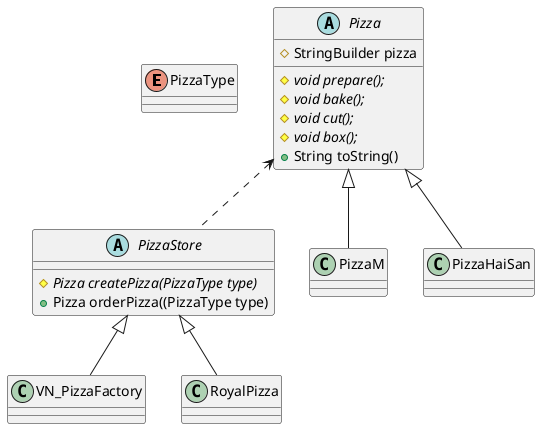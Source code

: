 @startuml
'https://plantuml.com/sequence-diagram
enum PizzaType
abstract class Pizza{
#StringBuilder pizza
#{abstract} void prepare();
#{abstract} void bake();
#{abstract} void cut();
#{abstract} void box();
+ String toString()
}
abstract class PizzaStore{
# {abstract} Pizza createPizza(PizzaType type)
+ Pizza orderPizza((PizzaType type)
}
PizzaStore <|-- VN_PizzaFactory
PizzaStore <|-- RoyalPizza
Pizza <|-- PizzaM
Pizza <|-- PizzaHaiSan
Pizza <.. PizzaStore
@enduml